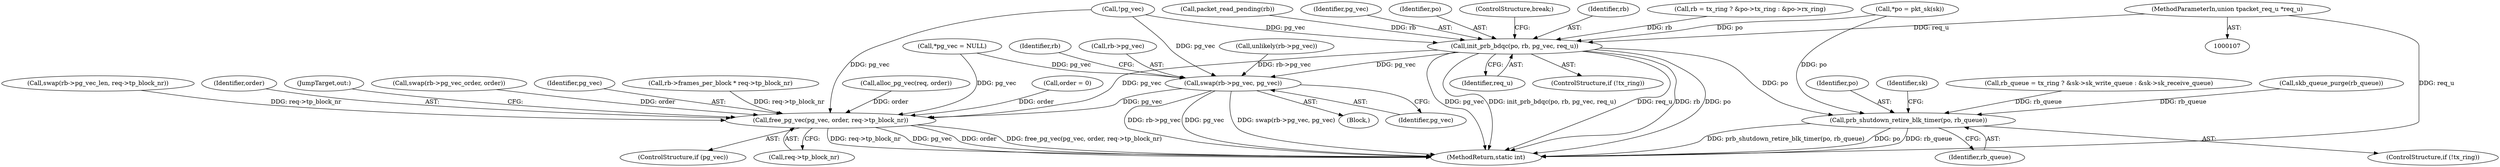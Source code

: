 digraph "0_linux_84ac7260236a49c79eede91617700174c2c19b0c@pointer" {
"1000109" [label="(MethodParameterIn,union tpacket_req_u *req_u)"];
"1000371" [label="(Call,init_prb_bdqc(po, rb, pg_vec, req_u))"];
"1000453" [label="(Call,swap(rb->pg_vec, pg_vec))"];
"1000578" [label="(Call,free_pg_vec(pg_vec, order, req->tp_block_nr))"];
"1000571" [label="(Call,prb_shutdown_retire_blk_timer(po, rb_queue))"];
"1000572" [label="(Identifier,po)"];
"1000444" [label="(Block,)"];
"1000197" [label="(Call,packet_read_pending(rb))"];
"1000374" [label="(Identifier,pg_vec)"];
"1000576" [label="(ControlStructure,if (pg_vec))"];
"1000584" [label="(JumpTarget,out:)"];
"1000371" [label="(Call,init_prb_bdqc(po, rb, pg_vec, req_u))"];
"1000331" [label="(Call,rb->frames_per_block * req->tp_block_nr)"];
"1000372" [label="(Identifier,po)"];
"1000373" [label="(Identifier,rb)"];
"1000157" [label="(Call,rb = tx_ring ? &po->tx_ring : &po->rx_ring)"];
"1000109" [label="(MethodParameterIn,union tpacket_req_u *req_u)"];
"1000210" [label="(Call,unlikely(rb->pg_vec))"];
"1000453" [label="(Call,swap(rb->pg_vec, pg_vec))"];
"1000359" [label="(Call,!pg_vec)"];
"1000118" [label="(Call,*po = pkt_sk(sk))"];
"1000457" [label="(Identifier,pg_vec)"];
"1000575" [label="(Identifier,sk)"];
"1000354" [label="(Call,alloc_pg_vec(req, order))"];
"1000169" [label="(Call,rb_queue = tx_ring ? &sk->sk_write_queue : &sk->sk_receive_queue)"];
"1000460" [label="(Identifier,rb)"];
"1000376" [label="(ControlStructure,break;)"];
"1000124" [label="(Call,order = 0)"];
"1000375" [label="(Identifier,req_u)"];
"1000489" [label="(Call,swap(rb->pg_vec_len, req->tp_block_nr))"];
"1000573" [label="(Identifier,rb_queue)"];
"1000580" [label="(Identifier,order)"];
"1000587" [label="(MethodReturn,static int)"];
"1000454" [label="(Call,rb->pg_vec)"];
"1000578" [label="(Call,free_pg_vec(pg_vec, order, req->tp_block_nr))"];
"1000368" [label="(ControlStructure,if (!tx_ring))"];
"1000571" [label="(Call,prb_shutdown_retire_blk_timer(po, rb_queue))"];
"1000114" [label="(Call,*pg_vec = NULL)"];
"1000484" [label="(Call,swap(rb->pg_vec_order, order))"];
"1000581" [label="(Call,req->tp_block_nr)"];
"1000579" [label="(Identifier,pg_vec)"];
"1000519" [label="(Call,skb_queue_purge(rb_queue))"];
"1000568" [label="(ControlStructure,if (!tx_ring))"];
"1000109" -> "1000107"  [label="AST: "];
"1000109" -> "1000587"  [label="DDG: req_u"];
"1000109" -> "1000371"  [label="DDG: req_u"];
"1000371" -> "1000368"  [label="AST: "];
"1000371" -> "1000375"  [label="CFG: "];
"1000372" -> "1000371"  [label="AST: "];
"1000373" -> "1000371"  [label="AST: "];
"1000374" -> "1000371"  [label="AST: "];
"1000375" -> "1000371"  [label="AST: "];
"1000376" -> "1000371"  [label="CFG: "];
"1000371" -> "1000587"  [label="DDG: req_u"];
"1000371" -> "1000587"  [label="DDG: rb"];
"1000371" -> "1000587"  [label="DDG: po"];
"1000371" -> "1000587"  [label="DDG: pg_vec"];
"1000371" -> "1000587"  [label="DDG: init_prb_bdqc(po, rb, pg_vec, req_u)"];
"1000118" -> "1000371"  [label="DDG: po"];
"1000157" -> "1000371"  [label="DDG: rb"];
"1000197" -> "1000371"  [label="DDG: rb"];
"1000359" -> "1000371"  [label="DDG: pg_vec"];
"1000371" -> "1000453"  [label="DDG: pg_vec"];
"1000371" -> "1000571"  [label="DDG: po"];
"1000371" -> "1000578"  [label="DDG: pg_vec"];
"1000453" -> "1000444"  [label="AST: "];
"1000453" -> "1000457"  [label="CFG: "];
"1000454" -> "1000453"  [label="AST: "];
"1000457" -> "1000453"  [label="AST: "];
"1000460" -> "1000453"  [label="CFG: "];
"1000453" -> "1000587"  [label="DDG: pg_vec"];
"1000453" -> "1000587"  [label="DDG: swap(rb->pg_vec, pg_vec)"];
"1000453" -> "1000587"  [label="DDG: rb->pg_vec"];
"1000210" -> "1000453"  [label="DDG: rb->pg_vec"];
"1000114" -> "1000453"  [label="DDG: pg_vec"];
"1000359" -> "1000453"  [label="DDG: pg_vec"];
"1000453" -> "1000578"  [label="DDG: pg_vec"];
"1000578" -> "1000576"  [label="AST: "];
"1000578" -> "1000581"  [label="CFG: "];
"1000579" -> "1000578"  [label="AST: "];
"1000580" -> "1000578"  [label="AST: "];
"1000581" -> "1000578"  [label="AST: "];
"1000584" -> "1000578"  [label="CFG: "];
"1000578" -> "1000587"  [label="DDG: pg_vec"];
"1000578" -> "1000587"  [label="DDG: order"];
"1000578" -> "1000587"  [label="DDG: free_pg_vec(pg_vec, order, req->tp_block_nr)"];
"1000578" -> "1000587"  [label="DDG: req->tp_block_nr"];
"1000114" -> "1000578"  [label="DDG: pg_vec"];
"1000359" -> "1000578"  [label="DDG: pg_vec"];
"1000354" -> "1000578"  [label="DDG: order"];
"1000124" -> "1000578"  [label="DDG: order"];
"1000484" -> "1000578"  [label="DDG: order"];
"1000489" -> "1000578"  [label="DDG: req->tp_block_nr"];
"1000331" -> "1000578"  [label="DDG: req->tp_block_nr"];
"1000571" -> "1000568"  [label="AST: "];
"1000571" -> "1000573"  [label="CFG: "];
"1000572" -> "1000571"  [label="AST: "];
"1000573" -> "1000571"  [label="AST: "];
"1000575" -> "1000571"  [label="CFG: "];
"1000571" -> "1000587"  [label="DDG: prb_shutdown_retire_blk_timer(po, rb_queue)"];
"1000571" -> "1000587"  [label="DDG: po"];
"1000571" -> "1000587"  [label="DDG: rb_queue"];
"1000118" -> "1000571"  [label="DDG: po"];
"1000519" -> "1000571"  [label="DDG: rb_queue"];
"1000169" -> "1000571"  [label="DDG: rb_queue"];
}
